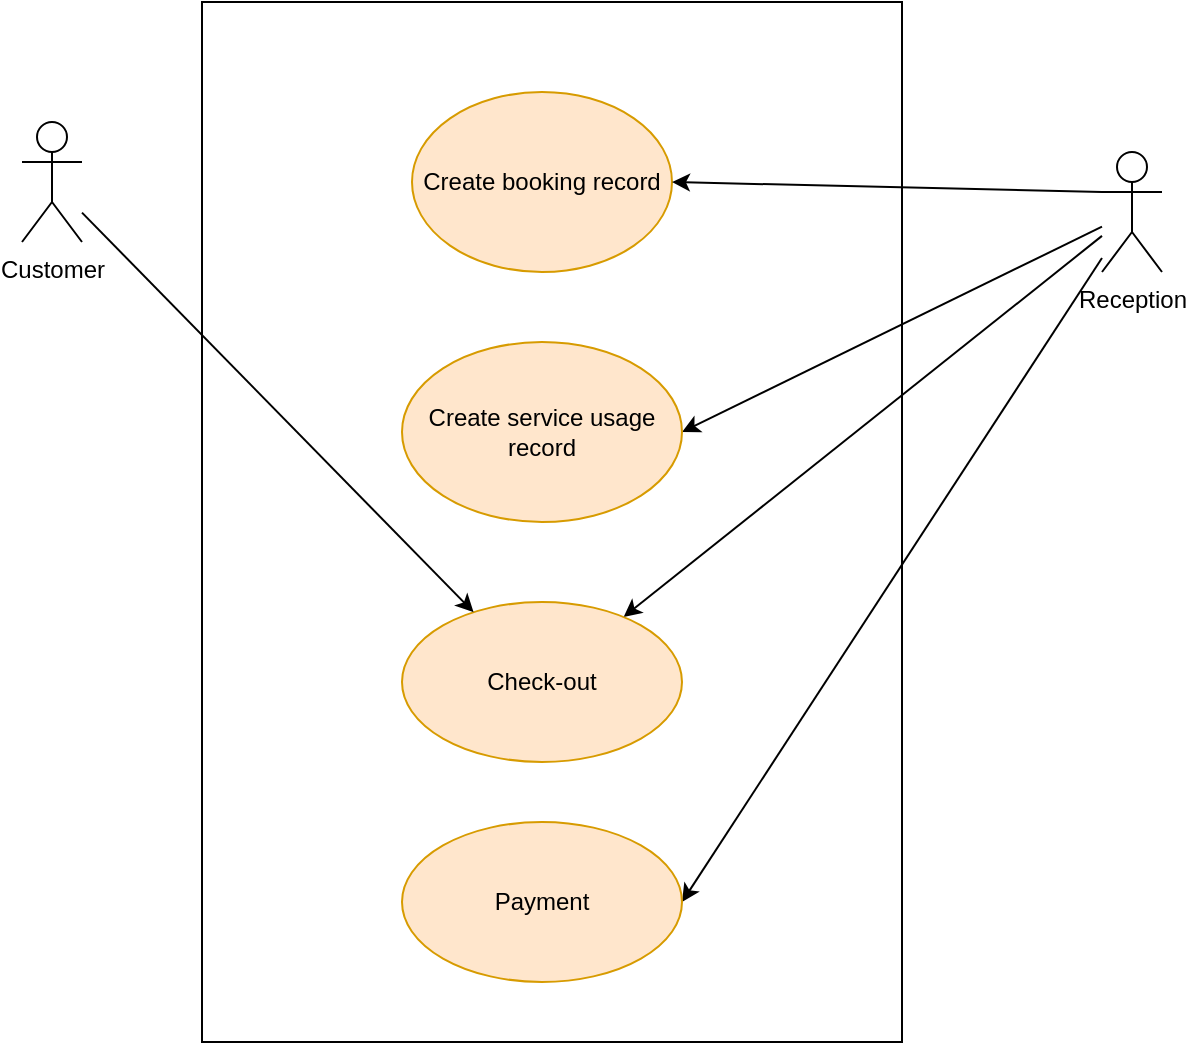 <mxfile version="14.8.1" type="github">
  <diagram id="Opc5lWXPwTlv6KtYsN9q" name="Page-1">
    <mxGraphModel dx="942" dy="582" grid="1" gridSize="10" guides="1" tooltips="1" connect="1" arrows="1" fold="1" page="1" pageScale="1" pageWidth="850" pageHeight="1100" math="0" shadow="0">
      <root>
        <mxCell id="0" />
        <mxCell id="1" parent="0" />
        <mxCell id="ws7SZjHROWWAnnnwvxFC-1" value="" style="rounded=0;whiteSpace=wrap;html=1;" parent="1" vertex="1">
          <mxGeometry x="290" y="90" width="350" height="520" as="geometry" />
        </mxCell>
        <mxCell id="yodidzmNDo0TFAzRNljo-2" style="rounded=0;orthogonalLoop=1;jettySize=auto;html=1;entryX=1;entryY=0.5;entryDx=0;entryDy=0;" parent="1" source="ws7SZjHROWWAnnnwvxFC-3" target="SefE65so4x73vaXDRB4W-16" edge="1">
          <mxGeometry relative="1" as="geometry" />
        </mxCell>
        <mxCell id="yodidzmNDo0TFAzRNljo-14" style="edgeStyle=none;rounded=0;orthogonalLoop=1;jettySize=auto;html=1;entryX=1;entryY=0.5;entryDx=0;entryDy=0;" parent="1" source="ws7SZjHROWWAnnnwvxFC-3" target="yodidzmNDo0TFAzRNljo-11" edge="1">
          <mxGeometry relative="1" as="geometry" />
        </mxCell>
        <mxCell id="g3eAAEjdI0CXsonlYtSB-4" style="edgeStyle=none;rounded=0;orthogonalLoop=1;jettySize=auto;html=1;" edge="1" parent="1" source="ws7SZjHROWWAnnnwvxFC-3" target="yodidzmNDo0TFAzRNljo-18">
          <mxGeometry relative="1" as="geometry" />
        </mxCell>
        <mxCell id="ws7SZjHROWWAnnnwvxFC-3" value="Reception" style="shape=umlActor;verticalLabelPosition=bottom;verticalAlign=top;html=1;" parent="1" vertex="1">
          <mxGeometry x="740" y="165" width="30" height="60" as="geometry" />
        </mxCell>
        <mxCell id="SefE65so4x73vaXDRB4W-9" value="Create booking record" style="ellipse;whiteSpace=wrap;html=1;fillColor=#ffe6cc;strokeColor=#d79b00;" parent="1" vertex="1">
          <mxGeometry x="395" y="135" width="130" height="90" as="geometry" />
        </mxCell>
        <mxCell id="SefE65so4x73vaXDRB4W-10" value="" style="endArrow=classic;html=1;entryX=1;entryY=0.5;entryDx=0;entryDy=0;exitX=0;exitY=0.333;exitDx=0;exitDy=0;exitPerimeter=0;" parent="1" source="ws7SZjHROWWAnnnwvxFC-3" target="SefE65so4x73vaXDRB4W-9" edge="1">
          <mxGeometry width="50" height="50" relative="1" as="geometry">
            <mxPoint x="780" y="70" as="sourcePoint" />
            <mxPoint x="450" y="240" as="targetPoint" />
          </mxGeometry>
        </mxCell>
        <mxCell id="SefE65so4x73vaXDRB4W-16" value="Create service usage record" style="ellipse;whiteSpace=wrap;html=1;fillColor=#ffe6cc;strokeColor=#d79b00;" parent="1" vertex="1">
          <mxGeometry x="390" y="260" width="140" height="90" as="geometry" />
        </mxCell>
        <mxCell id="yodidzmNDo0TFAzRNljo-11" value="Payment" style="ellipse;whiteSpace=wrap;html=1;fillColor=#ffe6cc;strokeColor=#d79b00;" parent="1" vertex="1">
          <mxGeometry x="390" y="500" width="140" height="80" as="geometry" />
        </mxCell>
        <mxCell id="yodidzmNDo0TFAzRNljo-18" value="Check-out" style="ellipse;whiteSpace=wrap;html=1;fillColor=#ffe6cc;strokeColor=#d79b00;" parent="1" vertex="1">
          <mxGeometry x="390" y="390" width="140" height="80" as="geometry" />
        </mxCell>
        <mxCell id="g3eAAEjdI0CXsonlYtSB-3" style="rounded=0;orthogonalLoop=1;jettySize=auto;html=1;" edge="1" parent="1" source="g3eAAEjdI0CXsonlYtSB-2" target="yodidzmNDo0TFAzRNljo-18">
          <mxGeometry relative="1" as="geometry" />
        </mxCell>
        <mxCell id="g3eAAEjdI0CXsonlYtSB-2" value="Customer" style="shape=umlActor;verticalLabelPosition=bottom;verticalAlign=top;html=1;" vertex="1" parent="1">
          <mxGeometry x="200" y="150" width="30" height="60" as="geometry" />
        </mxCell>
      </root>
    </mxGraphModel>
  </diagram>
</mxfile>
